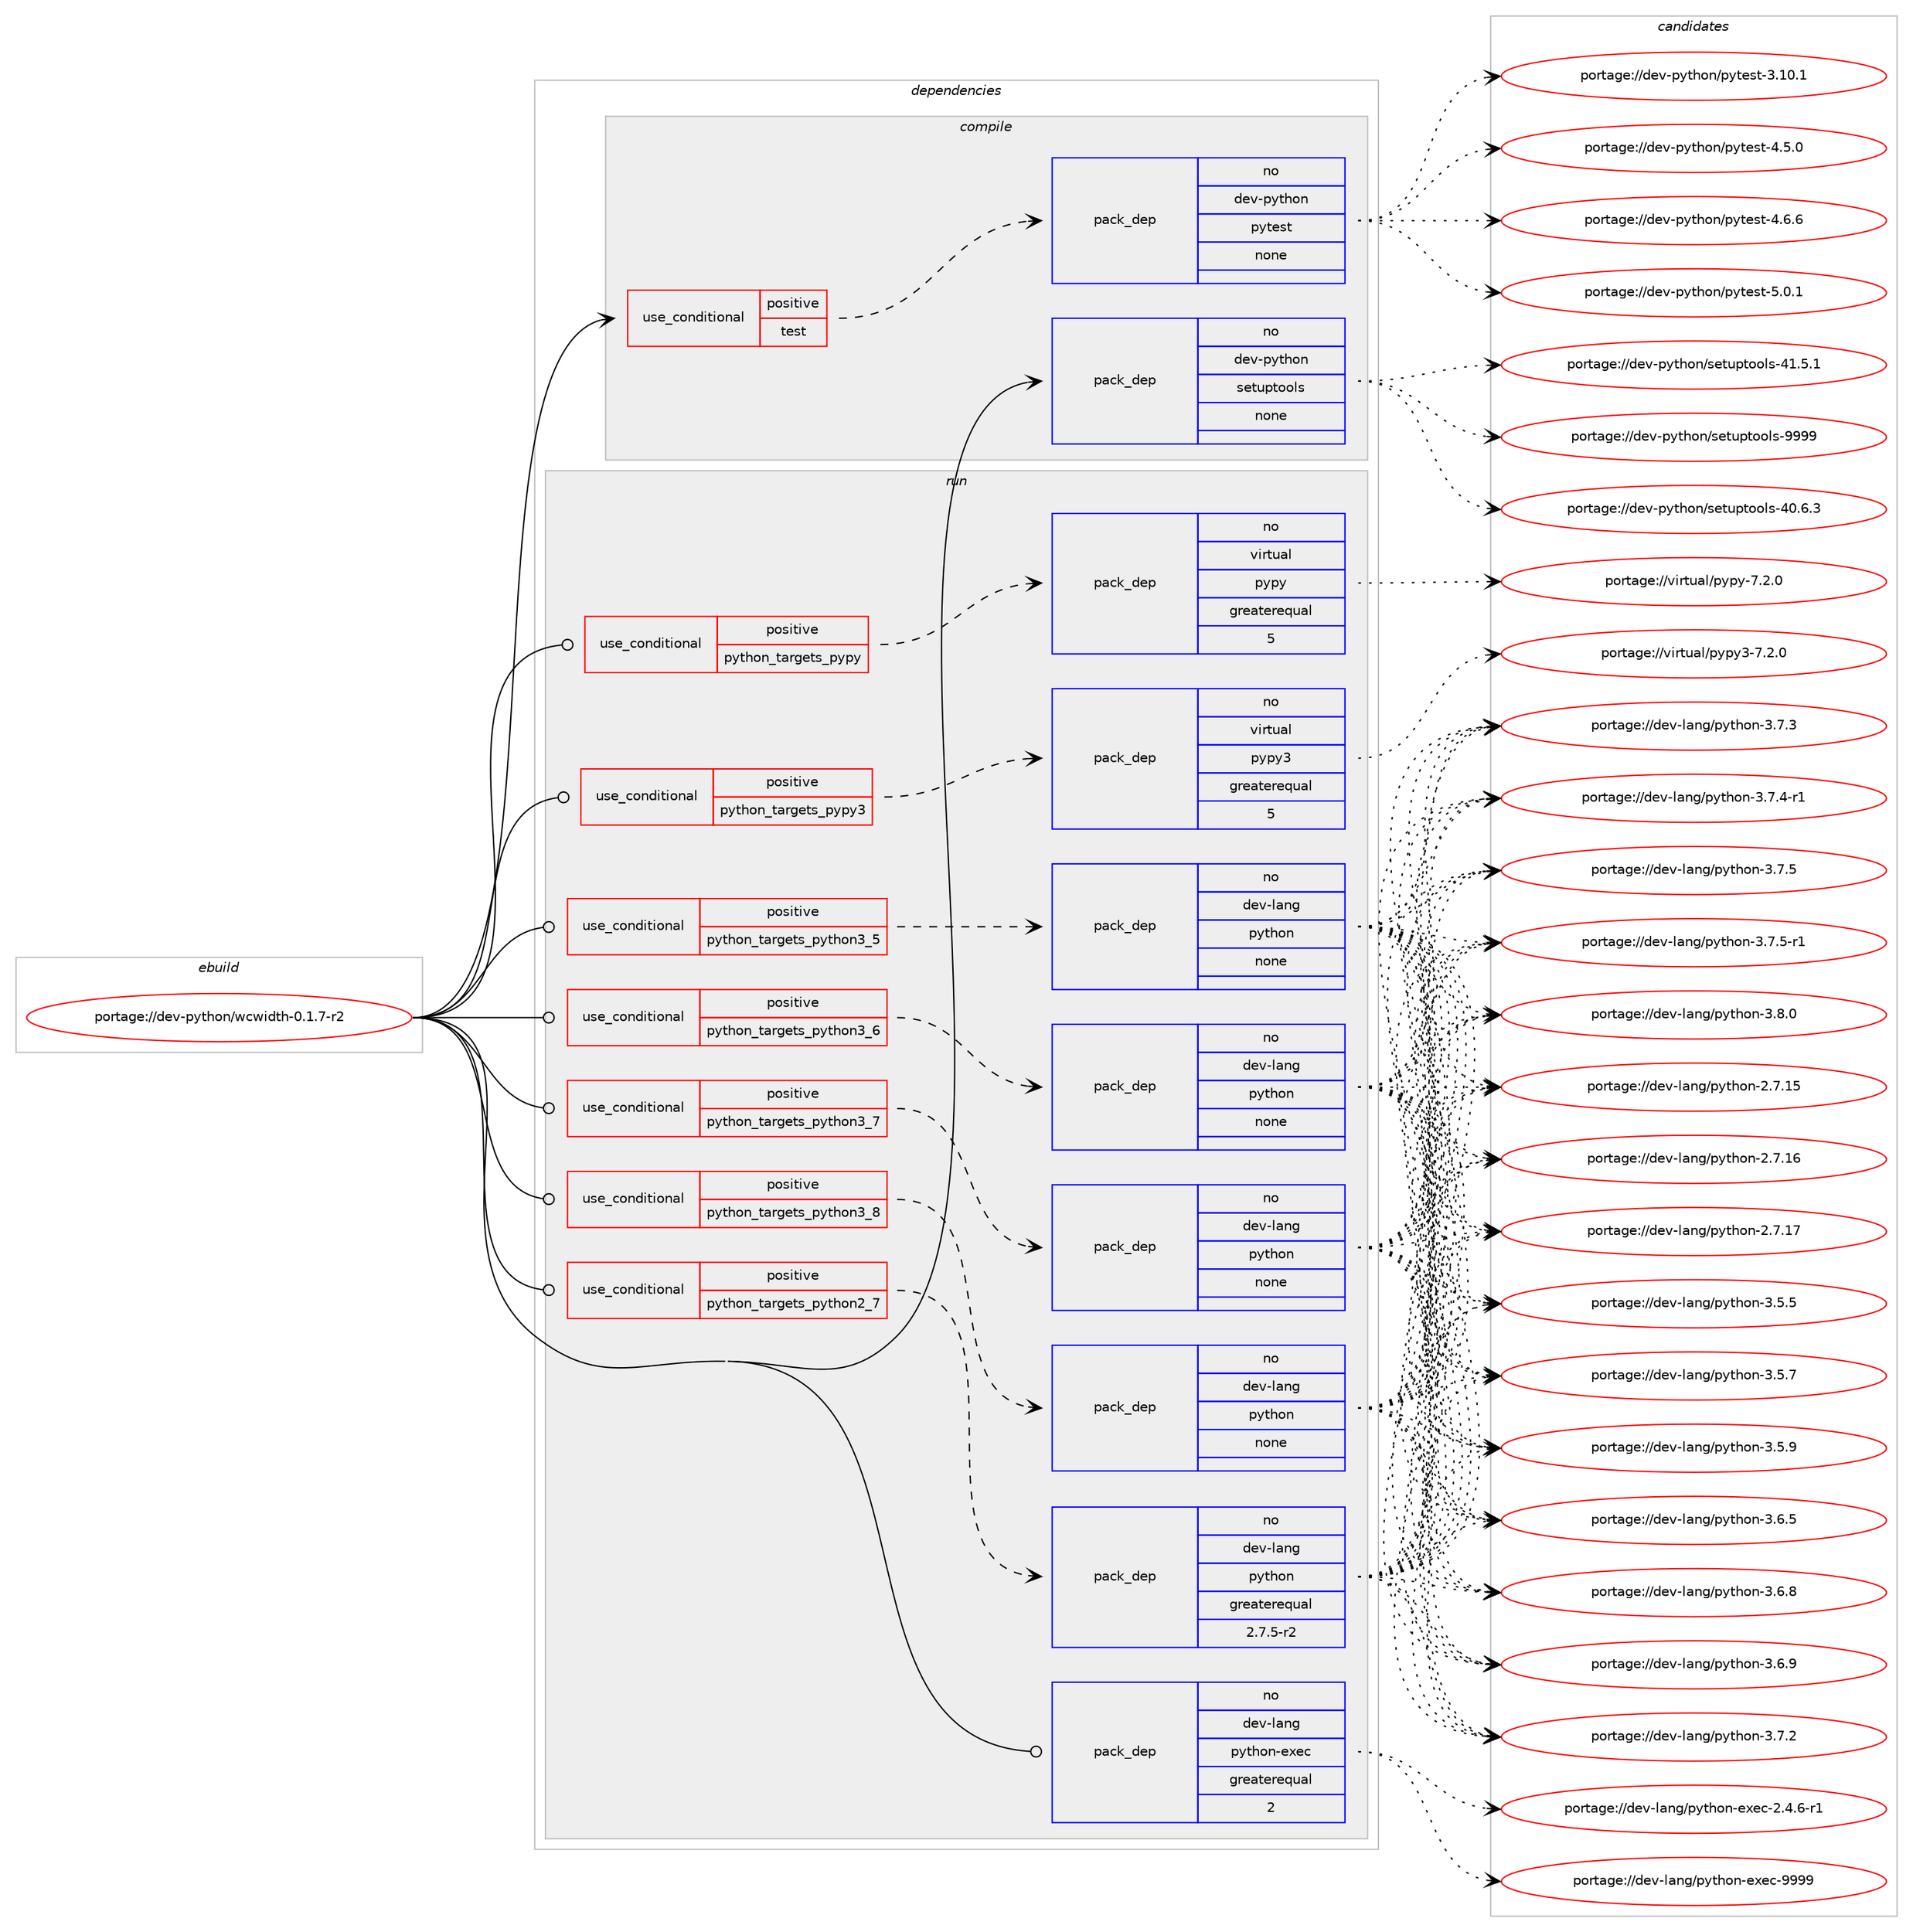 digraph prolog {

# *************
# Graph options
# *************

newrank=true;
concentrate=true;
compound=true;
graph [rankdir=LR,fontname=Helvetica,fontsize=10,ranksep=1.5];#, ranksep=2.5, nodesep=0.2];
edge  [arrowhead=vee];
node  [fontname=Helvetica,fontsize=10];

# **********
# The ebuild
# **********

subgraph cluster_leftcol {
color=gray;
rank=same;
label=<<i>ebuild</i>>;
id [label="portage://dev-python/wcwidth-0.1.7-r2", color=red, width=4, href="../dev-python/wcwidth-0.1.7-r2.svg"];
}

# ****************
# The dependencies
# ****************

subgraph cluster_midcol {
color=gray;
label=<<i>dependencies</i>>;
subgraph cluster_compile {
fillcolor="#eeeeee";
style=filled;
label=<<i>compile</i>>;
subgraph cond40583 {
dependency178427 [label=<<TABLE BORDER="0" CELLBORDER="1" CELLSPACING="0" CELLPADDING="4"><TR><TD ROWSPAN="3" CELLPADDING="10">use_conditional</TD></TR><TR><TD>positive</TD></TR><TR><TD>test</TD></TR></TABLE>>, shape=none, color=red];
subgraph pack134433 {
dependency178428 [label=<<TABLE BORDER="0" CELLBORDER="1" CELLSPACING="0" CELLPADDING="4" WIDTH="220"><TR><TD ROWSPAN="6" CELLPADDING="30">pack_dep</TD></TR><TR><TD WIDTH="110">no</TD></TR><TR><TD>dev-python</TD></TR><TR><TD>pytest</TD></TR><TR><TD>none</TD></TR><TR><TD></TD></TR></TABLE>>, shape=none, color=blue];
}
dependency178427:e -> dependency178428:w [weight=20,style="dashed",arrowhead="vee"];
}
id:e -> dependency178427:w [weight=20,style="solid",arrowhead="vee"];
subgraph pack134434 {
dependency178429 [label=<<TABLE BORDER="0" CELLBORDER="1" CELLSPACING="0" CELLPADDING="4" WIDTH="220"><TR><TD ROWSPAN="6" CELLPADDING="30">pack_dep</TD></TR><TR><TD WIDTH="110">no</TD></TR><TR><TD>dev-python</TD></TR><TR><TD>setuptools</TD></TR><TR><TD>none</TD></TR><TR><TD></TD></TR></TABLE>>, shape=none, color=blue];
}
id:e -> dependency178429:w [weight=20,style="solid",arrowhead="vee"];
}
subgraph cluster_compileandrun {
fillcolor="#eeeeee";
style=filled;
label=<<i>compile and run</i>>;
}
subgraph cluster_run {
fillcolor="#eeeeee";
style=filled;
label=<<i>run</i>>;
subgraph cond40584 {
dependency178430 [label=<<TABLE BORDER="0" CELLBORDER="1" CELLSPACING="0" CELLPADDING="4"><TR><TD ROWSPAN="3" CELLPADDING="10">use_conditional</TD></TR><TR><TD>positive</TD></TR><TR><TD>python_targets_pypy</TD></TR></TABLE>>, shape=none, color=red];
subgraph pack134435 {
dependency178431 [label=<<TABLE BORDER="0" CELLBORDER="1" CELLSPACING="0" CELLPADDING="4" WIDTH="220"><TR><TD ROWSPAN="6" CELLPADDING="30">pack_dep</TD></TR><TR><TD WIDTH="110">no</TD></TR><TR><TD>virtual</TD></TR><TR><TD>pypy</TD></TR><TR><TD>greaterequal</TD></TR><TR><TD>5</TD></TR></TABLE>>, shape=none, color=blue];
}
dependency178430:e -> dependency178431:w [weight=20,style="dashed",arrowhead="vee"];
}
id:e -> dependency178430:w [weight=20,style="solid",arrowhead="odot"];
subgraph cond40585 {
dependency178432 [label=<<TABLE BORDER="0" CELLBORDER="1" CELLSPACING="0" CELLPADDING="4"><TR><TD ROWSPAN="3" CELLPADDING="10">use_conditional</TD></TR><TR><TD>positive</TD></TR><TR><TD>python_targets_pypy3</TD></TR></TABLE>>, shape=none, color=red];
subgraph pack134436 {
dependency178433 [label=<<TABLE BORDER="0" CELLBORDER="1" CELLSPACING="0" CELLPADDING="4" WIDTH="220"><TR><TD ROWSPAN="6" CELLPADDING="30">pack_dep</TD></TR><TR><TD WIDTH="110">no</TD></TR><TR><TD>virtual</TD></TR><TR><TD>pypy3</TD></TR><TR><TD>greaterequal</TD></TR><TR><TD>5</TD></TR></TABLE>>, shape=none, color=blue];
}
dependency178432:e -> dependency178433:w [weight=20,style="dashed",arrowhead="vee"];
}
id:e -> dependency178432:w [weight=20,style="solid",arrowhead="odot"];
subgraph cond40586 {
dependency178434 [label=<<TABLE BORDER="0" CELLBORDER="1" CELLSPACING="0" CELLPADDING="4"><TR><TD ROWSPAN="3" CELLPADDING="10">use_conditional</TD></TR><TR><TD>positive</TD></TR><TR><TD>python_targets_python2_7</TD></TR></TABLE>>, shape=none, color=red];
subgraph pack134437 {
dependency178435 [label=<<TABLE BORDER="0" CELLBORDER="1" CELLSPACING="0" CELLPADDING="4" WIDTH="220"><TR><TD ROWSPAN="6" CELLPADDING="30">pack_dep</TD></TR><TR><TD WIDTH="110">no</TD></TR><TR><TD>dev-lang</TD></TR><TR><TD>python</TD></TR><TR><TD>greaterequal</TD></TR><TR><TD>2.7.5-r2</TD></TR></TABLE>>, shape=none, color=blue];
}
dependency178434:e -> dependency178435:w [weight=20,style="dashed",arrowhead="vee"];
}
id:e -> dependency178434:w [weight=20,style="solid",arrowhead="odot"];
subgraph cond40587 {
dependency178436 [label=<<TABLE BORDER="0" CELLBORDER="1" CELLSPACING="0" CELLPADDING="4"><TR><TD ROWSPAN="3" CELLPADDING="10">use_conditional</TD></TR><TR><TD>positive</TD></TR><TR><TD>python_targets_python3_5</TD></TR></TABLE>>, shape=none, color=red];
subgraph pack134438 {
dependency178437 [label=<<TABLE BORDER="0" CELLBORDER="1" CELLSPACING="0" CELLPADDING="4" WIDTH="220"><TR><TD ROWSPAN="6" CELLPADDING="30">pack_dep</TD></TR><TR><TD WIDTH="110">no</TD></TR><TR><TD>dev-lang</TD></TR><TR><TD>python</TD></TR><TR><TD>none</TD></TR><TR><TD></TD></TR></TABLE>>, shape=none, color=blue];
}
dependency178436:e -> dependency178437:w [weight=20,style="dashed",arrowhead="vee"];
}
id:e -> dependency178436:w [weight=20,style="solid",arrowhead="odot"];
subgraph cond40588 {
dependency178438 [label=<<TABLE BORDER="0" CELLBORDER="1" CELLSPACING="0" CELLPADDING="4"><TR><TD ROWSPAN="3" CELLPADDING="10">use_conditional</TD></TR><TR><TD>positive</TD></TR><TR><TD>python_targets_python3_6</TD></TR></TABLE>>, shape=none, color=red];
subgraph pack134439 {
dependency178439 [label=<<TABLE BORDER="0" CELLBORDER="1" CELLSPACING="0" CELLPADDING="4" WIDTH="220"><TR><TD ROWSPAN="6" CELLPADDING="30">pack_dep</TD></TR><TR><TD WIDTH="110">no</TD></TR><TR><TD>dev-lang</TD></TR><TR><TD>python</TD></TR><TR><TD>none</TD></TR><TR><TD></TD></TR></TABLE>>, shape=none, color=blue];
}
dependency178438:e -> dependency178439:w [weight=20,style="dashed",arrowhead="vee"];
}
id:e -> dependency178438:w [weight=20,style="solid",arrowhead="odot"];
subgraph cond40589 {
dependency178440 [label=<<TABLE BORDER="0" CELLBORDER="1" CELLSPACING="0" CELLPADDING="4"><TR><TD ROWSPAN="3" CELLPADDING="10">use_conditional</TD></TR><TR><TD>positive</TD></TR><TR><TD>python_targets_python3_7</TD></TR></TABLE>>, shape=none, color=red];
subgraph pack134440 {
dependency178441 [label=<<TABLE BORDER="0" CELLBORDER="1" CELLSPACING="0" CELLPADDING="4" WIDTH="220"><TR><TD ROWSPAN="6" CELLPADDING="30">pack_dep</TD></TR><TR><TD WIDTH="110">no</TD></TR><TR><TD>dev-lang</TD></TR><TR><TD>python</TD></TR><TR><TD>none</TD></TR><TR><TD></TD></TR></TABLE>>, shape=none, color=blue];
}
dependency178440:e -> dependency178441:w [weight=20,style="dashed",arrowhead="vee"];
}
id:e -> dependency178440:w [weight=20,style="solid",arrowhead="odot"];
subgraph cond40590 {
dependency178442 [label=<<TABLE BORDER="0" CELLBORDER="1" CELLSPACING="0" CELLPADDING="4"><TR><TD ROWSPAN="3" CELLPADDING="10">use_conditional</TD></TR><TR><TD>positive</TD></TR><TR><TD>python_targets_python3_8</TD></TR></TABLE>>, shape=none, color=red];
subgraph pack134441 {
dependency178443 [label=<<TABLE BORDER="0" CELLBORDER="1" CELLSPACING="0" CELLPADDING="4" WIDTH="220"><TR><TD ROWSPAN="6" CELLPADDING="30">pack_dep</TD></TR><TR><TD WIDTH="110">no</TD></TR><TR><TD>dev-lang</TD></TR><TR><TD>python</TD></TR><TR><TD>none</TD></TR><TR><TD></TD></TR></TABLE>>, shape=none, color=blue];
}
dependency178442:e -> dependency178443:w [weight=20,style="dashed",arrowhead="vee"];
}
id:e -> dependency178442:w [weight=20,style="solid",arrowhead="odot"];
subgraph pack134442 {
dependency178444 [label=<<TABLE BORDER="0" CELLBORDER="1" CELLSPACING="0" CELLPADDING="4" WIDTH="220"><TR><TD ROWSPAN="6" CELLPADDING="30">pack_dep</TD></TR><TR><TD WIDTH="110">no</TD></TR><TR><TD>dev-lang</TD></TR><TR><TD>python-exec</TD></TR><TR><TD>greaterequal</TD></TR><TR><TD>2</TD></TR></TABLE>>, shape=none, color=blue];
}
id:e -> dependency178444:w [weight=20,style="solid",arrowhead="odot"];
}
}

# **************
# The candidates
# **************

subgraph cluster_choices {
rank=same;
color=gray;
label=<<i>candidates</i>>;

subgraph choice134433 {
color=black;
nodesep=1;
choiceportage100101118451121211161041111104711212111610111511645514649484649 [label="portage://dev-python/pytest-3.10.1", color=red, width=4,href="../dev-python/pytest-3.10.1.svg"];
choiceportage1001011184511212111610411111047112121116101115116455246534648 [label="portage://dev-python/pytest-4.5.0", color=red, width=4,href="../dev-python/pytest-4.5.0.svg"];
choiceportage1001011184511212111610411111047112121116101115116455246544654 [label="portage://dev-python/pytest-4.6.6", color=red, width=4,href="../dev-python/pytest-4.6.6.svg"];
choiceportage1001011184511212111610411111047112121116101115116455346484649 [label="portage://dev-python/pytest-5.0.1", color=red, width=4,href="../dev-python/pytest-5.0.1.svg"];
dependency178428:e -> choiceportage100101118451121211161041111104711212111610111511645514649484649:w [style=dotted,weight="100"];
dependency178428:e -> choiceportage1001011184511212111610411111047112121116101115116455246534648:w [style=dotted,weight="100"];
dependency178428:e -> choiceportage1001011184511212111610411111047112121116101115116455246544654:w [style=dotted,weight="100"];
dependency178428:e -> choiceportage1001011184511212111610411111047112121116101115116455346484649:w [style=dotted,weight="100"];
}
subgraph choice134434 {
color=black;
nodesep=1;
choiceportage100101118451121211161041111104711510111611711211611111110811545524846544651 [label="portage://dev-python/setuptools-40.6.3", color=red, width=4,href="../dev-python/setuptools-40.6.3.svg"];
choiceportage100101118451121211161041111104711510111611711211611111110811545524946534649 [label="portage://dev-python/setuptools-41.5.1", color=red, width=4,href="../dev-python/setuptools-41.5.1.svg"];
choiceportage10010111845112121116104111110471151011161171121161111111081154557575757 [label="portage://dev-python/setuptools-9999", color=red, width=4,href="../dev-python/setuptools-9999.svg"];
dependency178429:e -> choiceportage100101118451121211161041111104711510111611711211611111110811545524846544651:w [style=dotted,weight="100"];
dependency178429:e -> choiceportage100101118451121211161041111104711510111611711211611111110811545524946534649:w [style=dotted,weight="100"];
dependency178429:e -> choiceportage10010111845112121116104111110471151011161171121161111111081154557575757:w [style=dotted,weight="100"];
}
subgraph choice134435 {
color=black;
nodesep=1;
choiceportage1181051141161179710847112121112121455546504648 [label="portage://virtual/pypy-7.2.0", color=red, width=4,href="../virtual/pypy-7.2.0.svg"];
dependency178431:e -> choiceportage1181051141161179710847112121112121455546504648:w [style=dotted,weight="100"];
}
subgraph choice134436 {
color=black;
nodesep=1;
choiceportage118105114116117971084711212111212151455546504648 [label="portage://virtual/pypy3-7.2.0", color=red, width=4,href="../virtual/pypy3-7.2.0.svg"];
dependency178433:e -> choiceportage118105114116117971084711212111212151455546504648:w [style=dotted,weight="100"];
}
subgraph choice134437 {
color=black;
nodesep=1;
choiceportage10010111845108971101034711212111610411111045504655464953 [label="portage://dev-lang/python-2.7.15", color=red, width=4,href="../dev-lang/python-2.7.15.svg"];
choiceportage10010111845108971101034711212111610411111045504655464954 [label="portage://dev-lang/python-2.7.16", color=red, width=4,href="../dev-lang/python-2.7.16.svg"];
choiceportage10010111845108971101034711212111610411111045504655464955 [label="portage://dev-lang/python-2.7.17", color=red, width=4,href="../dev-lang/python-2.7.17.svg"];
choiceportage100101118451089711010347112121116104111110455146534653 [label="portage://dev-lang/python-3.5.5", color=red, width=4,href="../dev-lang/python-3.5.5.svg"];
choiceportage100101118451089711010347112121116104111110455146534655 [label="portage://dev-lang/python-3.5.7", color=red, width=4,href="../dev-lang/python-3.5.7.svg"];
choiceportage100101118451089711010347112121116104111110455146534657 [label="portage://dev-lang/python-3.5.9", color=red, width=4,href="../dev-lang/python-3.5.9.svg"];
choiceportage100101118451089711010347112121116104111110455146544653 [label="portage://dev-lang/python-3.6.5", color=red, width=4,href="../dev-lang/python-3.6.5.svg"];
choiceportage100101118451089711010347112121116104111110455146544656 [label="portage://dev-lang/python-3.6.8", color=red, width=4,href="../dev-lang/python-3.6.8.svg"];
choiceportage100101118451089711010347112121116104111110455146544657 [label="portage://dev-lang/python-3.6.9", color=red, width=4,href="../dev-lang/python-3.6.9.svg"];
choiceportage100101118451089711010347112121116104111110455146554650 [label="portage://dev-lang/python-3.7.2", color=red, width=4,href="../dev-lang/python-3.7.2.svg"];
choiceportage100101118451089711010347112121116104111110455146554651 [label="portage://dev-lang/python-3.7.3", color=red, width=4,href="../dev-lang/python-3.7.3.svg"];
choiceportage1001011184510897110103471121211161041111104551465546524511449 [label="portage://dev-lang/python-3.7.4-r1", color=red, width=4,href="../dev-lang/python-3.7.4-r1.svg"];
choiceportage100101118451089711010347112121116104111110455146554653 [label="portage://dev-lang/python-3.7.5", color=red, width=4,href="../dev-lang/python-3.7.5.svg"];
choiceportage1001011184510897110103471121211161041111104551465546534511449 [label="portage://dev-lang/python-3.7.5-r1", color=red, width=4,href="../dev-lang/python-3.7.5-r1.svg"];
choiceportage100101118451089711010347112121116104111110455146564648 [label="portage://dev-lang/python-3.8.0", color=red, width=4,href="../dev-lang/python-3.8.0.svg"];
dependency178435:e -> choiceportage10010111845108971101034711212111610411111045504655464953:w [style=dotted,weight="100"];
dependency178435:e -> choiceportage10010111845108971101034711212111610411111045504655464954:w [style=dotted,weight="100"];
dependency178435:e -> choiceportage10010111845108971101034711212111610411111045504655464955:w [style=dotted,weight="100"];
dependency178435:e -> choiceportage100101118451089711010347112121116104111110455146534653:w [style=dotted,weight="100"];
dependency178435:e -> choiceportage100101118451089711010347112121116104111110455146534655:w [style=dotted,weight="100"];
dependency178435:e -> choiceportage100101118451089711010347112121116104111110455146534657:w [style=dotted,weight="100"];
dependency178435:e -> choiceportage100101118451089711010347112121116104111110455146544653:w [style=dotted,weight="100"];
dependency178435:e -> choiceportage100101118451089711010347112121116104111110455146544656:w [style=dotted,weight="100"];
dependency178435:e -> choiceportage100101118451089711010347112121116104111110455146544657:w [style=dotted,weight="100"];
dependency178435:e -> choiceportage100101118451089711010347112121116104111110455146554650:w [style=dotted,weight="100"];
dependency178435:e -> choiceportage100101118451089711010347112121116104111110455146554651:w [style=dotted,weight="100"];
dependency178435:e -> choiceportage1001011184510897110103471121211161041111104551465546524511449:w [style=dotted,weight="100"];
dependency178435:e -> choiceportage100101118451089711010347112121116104111110455146554653:w [style=dotted,weight="100"];
dependency178435:e -> choiceportage1001011184510897110103471121211161041111104551465546534511449:w [style=dotted,weight="100"];
dependency178435:e -> choiceportage100101118451089711010347112121116104111110455146564648:w [style=dotted,weight="100"];
}
subgraph choice134438 {
color=black;
nodesep=1;
choiceportage10010111845108971101034711212111610411111045504655464953 [label="portage://dev-lang/python-2.7.15", color=red, width=4,href="../dev-lang/python-2.7.15.svg"];
choiceportage10010111845108971101034711212111610411111045504655464954 [label="portage://dev-lang/python-2.7.16", color=red, width=4,href="../dev-lang/python-2.7.16.svg"];
choiceportage10010111845108971101034711212111610411111045504655464955 [label="portage://dev-lang/python-2.7.17", color=red, width=4,href="../dev-lang/python-2.7.17.svg"];
choiceportage100101118451089711010347112121116104111110455146534653 [label="portage://dev-lang/python-3.5.5", color=red, width=4,href="../dev-lang/python-3.5.5.svg"];
choiceportage100101118451089711010347112121116104111110455146534655 [label="portage://dev-lang/python-3.5.7", color=red, width=4,href="../dev-lang/python-3.5.7.svg"];
choiceportage100101118451089711010347112121116104111110455146534657 [label="portage://dev-lang/python-3.5.9", color=red, width=4,href="../dev-lang/python-3.5.9.svg"];
choiceportage100101118451089711010347112121116104111110455146544653 [label="portage://dev-lang/python-3.6.5", color=red, width=4,href="../dev-lang/python-3.6.5.svg"];
choiceportage100101118451089711010347112121116104111110455146544656 [label="portage://dev-lang/python-3.6.8", color=red, width=4,href="../dev-lang/python-3.6.8.svg"];
choiceportage100101118451089711010347112121116104111110455146544657 [label="portage://dev-lang/python-3.6.9", color=red, width=4,href="../dev-lang/python-3.6.9.svg"];
choiceportage100101118451089711010347112121116104111110455146554650 [label="portage://dev-lang/python-3.7.2", color=red, width=4,href="../dev-lang/python-3.7.2.svg"];
choiceportage100101118451089711010347112121116104111110455146554651 [label="portage://dev-lang/python-3.7.3", color=red, width=4,href="../dev-lang/python-3.7.3.svg"];
choiceportage1001011184510897110103471121211161041111104551465546524511449 [label="portage://dev-lang/python-3.7.4-r1", color=red, width=4,href="../dev-lang/python-3.7.4-r1.svg"];
choiceportage100101118451089711010347112121116104111110455146554653 [label="portage://dev-lang/python-3.7.5", color=red, width=4,href="../dev-lang/python-3.7.5.svg"];
choiceportage1001011184510897110103471121211161041111104551465546534511449 [label="portage://dev-lang/python-3.7.5-r1", color=red, width=4,href="../dev-lang/python-3.7.5-r1.svg"];
choiceportage100101118451089711010347112121116104111110455146564648 [label="portage://dev-lang/python-3.8.0", color=red, width=4,href="../dev-lang/python-3.8.0.svg"];
dependency178437:e -> choiceportage10010111845108971101034711212111610411111045504655464953:w [style=dotted,weight="100"];
dependency178437:e -> choiceportage10010111845108971101034711212111610411111045504655464954:w [style=dotted,weight="100"];
dependency178437:e -> choiceportage10010111845108971101034711212111610411111045504655464955:w [style=dotted,weight="100"];
dependency178437:e -> choiceportage100101118451089711010347112121116104111110455146534653:w [style=dotted,weight="100"];
dependency178437:e -> choiceportage100101118451089711010347112121116104111110455146534655:w [style=dotted,weight="100"];
dependency178437:e -> choiceportage100101118451089711010347112121116104111110455146534657:w [style=dotted,weight="100"];
dependency178437:e -> choiceportage100101118451089711010347112121116104111110455146544653:w [style=dotted,weight="100"];
dependency178437:e -> choiceportage100101118451089711010347112121116104111110455146544656:w [style=dotted,weight="100"];
dependency178437:e -> choiceportage100101118451089711010347112121116104111110455146544657:w [style=dotted,weight="100"];
dependency178437:e -> choiceportage100101118451089711010347112121116104111110455146554650:w [style=dotted,weight="100"];
dependency178437:e -> choiceportage100101118451089711010347112121116104111110455146554651:w [style=dotted,weight="100"];
dependency178437:e -> choiceportage1001011184510897110103471121211161041111104551465546524511449:w [style=dotted,weight="100"];
dependency178437:e -> choiceportage100101118451089711010347112121116104111110455146554653:w [style=dotted,weight="100"];
dependency178437:e -> choiceportage1001011184510897110103471121211161041111104551465546534511449:w [style=dotted,weight="100"];
dependency178437:e -> choiceportage100101118451089711010347112121116104111110455146564648:w [style=dotted,weight="100"];
}
subgraph choice134439 {
color=black;
nodesep=1;
choiceportage10010111845108971101034711212111610411111045504655464953 [label="portage://dev-lang/python-2.7.15", color=red, width=4,href="../dev-lang/python-2.7.15.svg"];
choiceportage10010111845108971101034711212111610411111045504655464954 [label="portage://dev-lang/python-2.7.16", color=red, width=4,href="../dev-lang/python-2.7.16.svg"];
choiceportage10010111845108971101034711212111610411111045504655464955 [label="portage://dev-lang/python-2.7.17", color=red, width=4,href="../dev-lang/python-2.7.17.svg"];
choiceportage100101118451089711010347112121116104111110455146534653 [label="portage://dev-lang/python-3.5.5", color=red, width=4,href="../dev-lang/python-3.5.5.svg"];
choiceportage100101118451089711010347112121116104111110455146534655 [label="portage://dev-lang/python-3.5.7", color=red, width=4,href="../dev-lang/python-3.5.7.svg"];
choiceportage100101118451089711010347112121116104111110455146534657 [label="portage://dev-lang/python-3.5.9", color=red, width=4,href="../dev-lang/python-3.5.9.svg"];
choiceportage100101118451089711010347112121116104111110455146544653 [label="portage://dev-lang/python-3.6.5", color=red, width=4,href="../dev-lang/python-3.6.5.svg"];
choiceportage100101118451089711010347112121116104111110455146544656 [label="portage://dev-lang/python-3.6.8", color=red, width=4,href="../dev-lang/python-3.6.8.svg"];
choiceportage100101118451089711010347112121116104111110455146544657 [label="portage://dev-lang/python-3.6.9", color=red, width=4,href="../dev-lang/python-3.6.9.svg"];
choiceportage100101118451089711010347112121116104111110455146554650 [label="portage://dev-lang/python-3.7.2", color=red, width=4,href="../dev-lang/python-3.7.2.svg"];
choiceportage100101118451089711010347112121116104111110455146554651 [label="portage://dev-lang/python-3.7.3", color=red, width=4,href="../dev-lang/python-3.7.3.svg"];
choiceportage1001011184510897110103471121211161041111104551465546524511449 [label="portage://dev-lang/python-3.7.4-r1", color=red, width=4,href="../dev-lang/python-3.7.4-r1.svg"];
choiceportage100101118451089711010347112121116104111110455146554653 [label="portage://dev-lang/python-3.7.5", color=red, width=4,href="../dev-lang/python-3.7.5.svg"];
choiceportage1001011184510897110103471121211161041111104551465546534511449 [label="portage://dev-lang/python-3.7.5-r1", color=red, width=4,href="../dev-lang/python-3.7.5-r1.svg"];
choiceportage100101118451089711010347112121116104111110455146564648 [label="portage://dev-lang/python-3.8.0", color=red, width=4,href="../dev-lang/python-3.8.0.svg"];
dependency178439:e -> choiceportage10010111845108971101034711212111610411111045504655464953:w [style=dotted,weight="100"];
dependency178439:e -> choiceportage10010111845108971101034711212111610411111045504655464954:w [style=dotted,weight="100"];
dependency178439:e -> choiceportage10010111845108971101034711212111610411111045504655464955:w [style=dotted,weight="100"];
dependency178439:e -> choiceportage100101118451089711010347112121116104111110455146534653:w [style=dotted,weight="100"];
dependency178439:e -> choiceportage100101118451089711010347112121116104111110455146534655:w [style=dotted,weight="100"];
dependency178439:e -> choiceportage100101118451089711010347112121116104111110455146534657:w [style=dotted,weight="100"];
dependency178439:e -> choiceportage100101118451089711010347112121116104111110455146544653:w [style=dotted,weight="100"];
dependency178439:e -> choiceportage100101118451089711010347112121116104111110455146544656:w [style=dotted,weight="100"];
dependency178439:e -> choiceportage100101118451089711010347112121116104111110455146544657:w [style=dotted,weight="100"];
dependency178439:e -> choiceportage100101118451089711010347112121116104111110455146554650:w [style=dotted,weight="100"];
dependency178439:e -> choiceportage100101118451089711010347112121116104111110455146554651:w [style=dotted,weight="100"];
dependency178439:e -> choiceportage1001011184510897110103471121211161041111104551465546524511449:w [style=dotted,weight="100"];
dependency178439:e -> choiceportage100101118451089711010347112121116104111110455146554653:w [style=dotted,weight="100"];
dependency178439:e -> choiceportage1001011184510897110103471121211161041111104551465546534511449:w [style=dotted,weight="100"];
dependency178439:e -> choiceportage100101118451089711010347112121116104111110455146564648:w [style=dotted,weight="100"];
}
subgraph choice134440 {
color=black;
nodesep=1;
choiceportage10010111845108971101034711212111610411111045504655464953 [label="portage://dev-lang/python-2.7.15", color=red, width=4,href="../dev-lang/python-2.7.15.svg"];
choiceportage10010111845108971101034711212111610411111045504655464954 [label="portage://dev-lang/python-2.7.16", color=red, width=4,href="../dev-lang/python-2.7.16.svg"];
choiceportage10010111845108971101034711212111610411111045504655464955 [label="portage://dev-lang/python-2.7.17", color=red, width=4,href="../dev-lang/python-2.7.17.svg"];
choiceportage100101118451089711010347112121116104111110455146534653 [label="portage://dev-lang/python-3.5.5", color=red, width=4,href="../dev-lang/python-3.5.5.svg"];
choiceportage100101118451089711010347112121116104111110455146534655 [label="portage://dev-lang/python-3.5.7", color=red, width=4,href="../dev-lang/python-3.5.7.svg"];
choiceportage100101118451089711010347112121116104111110455146534657 [label="portage://dev-lang/python-3.5.9", color=red, width=4,href="../dev-lang/python-3.5.9.svg"];
choiceportage100101118451089711010347112121116104111110455146544653 [label="portage://dev-lang/python-3.6.5", color=red, width=4,href="../dev-lang/python-3.6.5.svg"];
choiceportage100101118451089711010347112121116104111110455146544656 [label="portage://dev-lang/python-3.6.8", color=red, width=4,href="../dev-lang/python-3.6.8.svg"];
choiceportage100101118451089711010347112121116104111110455146544657 [label="portage://dev-lang/python-3.6.9", color=red, width=4,href="../dev-lang/python-3.6.9.svg"];
choiceportage100101118451089711010347112121116104111110455146554650 [label="portage://dev-lang/python-3.7.2", color=red, width=4,href="../dev-lang/python-3.7.2.svg"];
choiceportage100101118451089711010347112121116104111110455146554651 [label="portage://dev-lang/python-3.7.3", color=red, width=4,href="../dev-lang/python-3.7.3.svg"];
choiceportage1001011184510897110103471121211161041111104551465546524511449 [label="portage://dev-lang/python-3.7.4-r1", color=red, width=4,href="../dev-lang/python-3.7.4-r1.svg"];
choiceportage100101118451089711010347112121116104111110455146554653 [label="portage://dev-lang/python-3.7.5", color=red, width=4,href="../dev-lang/python-3.7.5.svg"];
choiceportage1001011184510897110103471121211161041111104551465546534511449 [label="portage://dev-lang/python-3.7.5-r1", color=red, width=4,href="../dev-lang/python-3.7.5-r1.svg"];
choiceportage100101118451089711010347112121116104111110455146564648 [label="portage://dev-lang/python-3.8.0", color=red, width=4,href="../dev-lang/python-3.8.0.svg"];
dependency178441:e -> choiceportage10010111845108971101034711212111610411111045504655464953:w [style=dotted,weight="100"];
dependency178441:e -> choiceportage10010111845108971101034711212111610411111045504655464954:w [style=dotted,weight="100"];
dependency178441:e -> choiceportage10010111845108971101034711212111610411111045504655464955:w [style=dotted,weight="100"];
dependency178441:e -> choiceportage100101118451089711010347112121116104111110455146534653:w [style=dotted,weight="100"];
dependency178441:e -> choiceportage100101118451089711010347112121116104111110455146534655:w [style=dotted,weight="100"];
dependency178441:e -> choiceportage100101118451089711010347112121116104111110455146534657:w [style=dotted,weight="100"];
dependency178441:e -> choiceportage100101118451089711010347112121116104111110455146544653:w [style=dotted,weight="100"];
dependency178441:e -> choiceportage100101118451089711010347112121116104111110455146544656:w [style=dotted,weight="100"];
dependency178441:e -> choiceportage100101118451089711010347112121116104111110455146544657:w [style=dotted,weight="100"];
dependency178441:e -> choiceportage100101118451089711010347112121116104111110455146554650:w [style=dotted,weight="100"];
dependency178441:e -> choiceportage100101118451089711010347112121116104111110455146554651:w [style=dotted,weight="100"];
dependency178441:e -> choiceportage1001011184510897110103471121211161041111104551465546524511449:w [style=dotted,weight="100"];
dependency178441:e -> choiceportage100101118451089711010347112121116104111110455146554653:w [style=dotted,weight="100"];
dependency178441:e -> choiceportage1001011184510897110103471121211161041111104551465546534511449:w [style=dotted,weight="100"];
dependency178441:e -> choiceportage100101118451089711010347112121116104111110455146564648:w [style=dotted,weight="100"];
}
subgraph choice134441 {
color=black;
nodesep=1;
choiceportage10010111845108971101034711212111610411111045504655464953 [label="portage://dev-lang/python-2.7.15", color=red, width=4,href="../dev-lang/python-2.7.15.svg"];
choiceportage10010111845108971101034711212111610411111045504655464954 [label="portage://dev-lang/python-2.7.16", color=red, width=4,href="../dev-lang/python-2.7.16.svg"];
choiceportage10010111845108971101034711212111610411111045504655464955 [label="portage://dev-lang/python-2.7.17", color=red, width=4,href="../dev-lang/python-2.7.17.svg"];
choiceportage100101118451089711010347112121116104111110455146534653 [label="portage://dev-lang/python-3.5.5", color=red, width=4,href="../dev-lang/python-3.5.5.svg"];
choiceportage100101118451089711010347112121116104111110455146534655 [label="portage://dev-lang/python-3.5.7", color=red, width=4,href="../dev-lang/python-3.5.7.svg"];
choiceportage100101118451089711010347112121116104111110455146534657 [label="portage://dev-lang/python-3.5.9", color=red, width=4,href="../dev-lang/python-3.5.9.svg"];
choiceportage100101118451089711010347112121116104111110455146544653 [label="portage://dev-lang/python-3.6.5", color=red, width=4,href="../dev-lang/python-3.6.5.svg"];
choiceportage100101118451089711010347112121116104111110455146544656 [label="portage://dev-lang/python-3.6.8", color=red, width=4,href="../dev-lang/python-3.6.8.svg"];
choiceportage100101118451089711010347112121116104111110455146544657 [label="portage://dev-lang/python-3.6.9", color=red, width=4,href="../dev-lang/python-3.6.9.svg"];
choiceportage100101118451089711010347112121116104111110455146554650 [label="portage://dev-lang/python-3.7.2", color=red, width=4,href="../dev-lang/python-3.7.2.svg"];
choiceportage100101118451089711010347112121116104111110455146554651 [label="portage://dev-lang/python-3.7.3", color=red, width=4,href="../dev-lang/python-3.7.3.svg"];
choiceportage1001011184510897110103471121211161041111104551465546524511449 [label="portage://dev-lang/python-3.7.4-r1", color=red, width=4,href="../dev-lang/python-3.7.4-r1.svg"];
choiceportage100101118451089711010347112121116104111110455146554653 [label="portage://dev-lang/python-3.7.5", color=red, width=4,href="../dev-lang/python-3.7.5.svg"];
choiceportage1001011184510897110103471121211161041111104551465546534511449 [label="portage://dev-lang/python-3.7.5-r1", color=red, width=4,href="../dev-lang/python-3.7.5-r1.svg"];
choiceportage100101118451089711010347112121116104111110455146564648 [label="portage://dev-lang/python-3.8.0", color=red, width=4,href="../dev-lang/python-3.8.0.svg"];
dependency178443:e -> choiceportage10010111845108971101034711212111610411111045504655464953:w [style=dotted,weight="100"];
dependency178443:e -> choiceportage10010111845108971101034711212111610411111045504655464954:w [style=dotted,weight="100"];
dependency178443:e -> choiceportage10010111845108971101034711212111610411111045504655464955:w [style=dotted,weight="100"];
dependency178443:e -> choiceportage100101118451089711010347112121116104111110455146534653:w [style=dotted,weight="100"];
dependency178443:e -> choiceportage100101118451089711010347112121116104111110455146534655:w [style=dotted,weight="100"];
dependency178443:e -> choiceportage100101118451089711010347112121116104111110455146534657:w [style=dotted,weight="100"];
dependency178443:e -> choiceportage100101118451089711010347112121116104111110455146544653:w [style=dotted,weight="100"];
dependency178443:e -> choiceportage100101118451089711010347112121116104111110455146544656:w [style=dotted,weight="100"];
dependency178443:e -> choiceportage100101118451089711010347112121116104111110455146544657:w [style=dotted,weight="100"];
dependency178443:e -> choiceportage100101118451089711010347112121116104111110455146554650:w [style=dotted,weight="100"];
dependency178443:e -> choiceportage100101118451089711010347112121116104111110455146554651:w [style=dotted,weight="100"];
dependency178443:e -> choiceportage1001011184510897110103471121211161041111104551465546524511449:w [style=dotted,weight="100"];
dependency178443:e -> choiceportage100101118451089711010347112121116104111110455146554653:w [style=dotted,weight="100"];
dependency178443:e -> choiceportage1001011184510897110103471121211161041111104551465546534511449:w [style=dotted,weight="100"];
dependency178443:e -> choiceportage100101118451089711010347112121116104111110455146564648:w [style=dotted,weight="100"];
}
subgraph choice134442 {
color=black;
nodesep=1;
choiceportage10010111845108971101034711212111610411111045101120101994550465246544511449 [label="portage://dev-lang/python-exec-2.4.6-r1", color=red, width=4,href="../dev-lang/python-exec-2.4.6-r1.svg"];
choiceportage10010111845108971101034711212111610411111045101120101994557575757 [label="portage://dev-lang/python-exec-9999", color=red, width=4,href="../dev-lang/python-exec-9999.svg"];
dependency178444:e -> choiceportage10010111845108971101034711212111610411111045101120101994550465246544511449:w [style=dotted,weight="100"];
dependency178444:e -> choiceportage10010111845108971101034711212111610411111045101120101994557575757:w [style=dotted,weight="100"];
}
}

}
